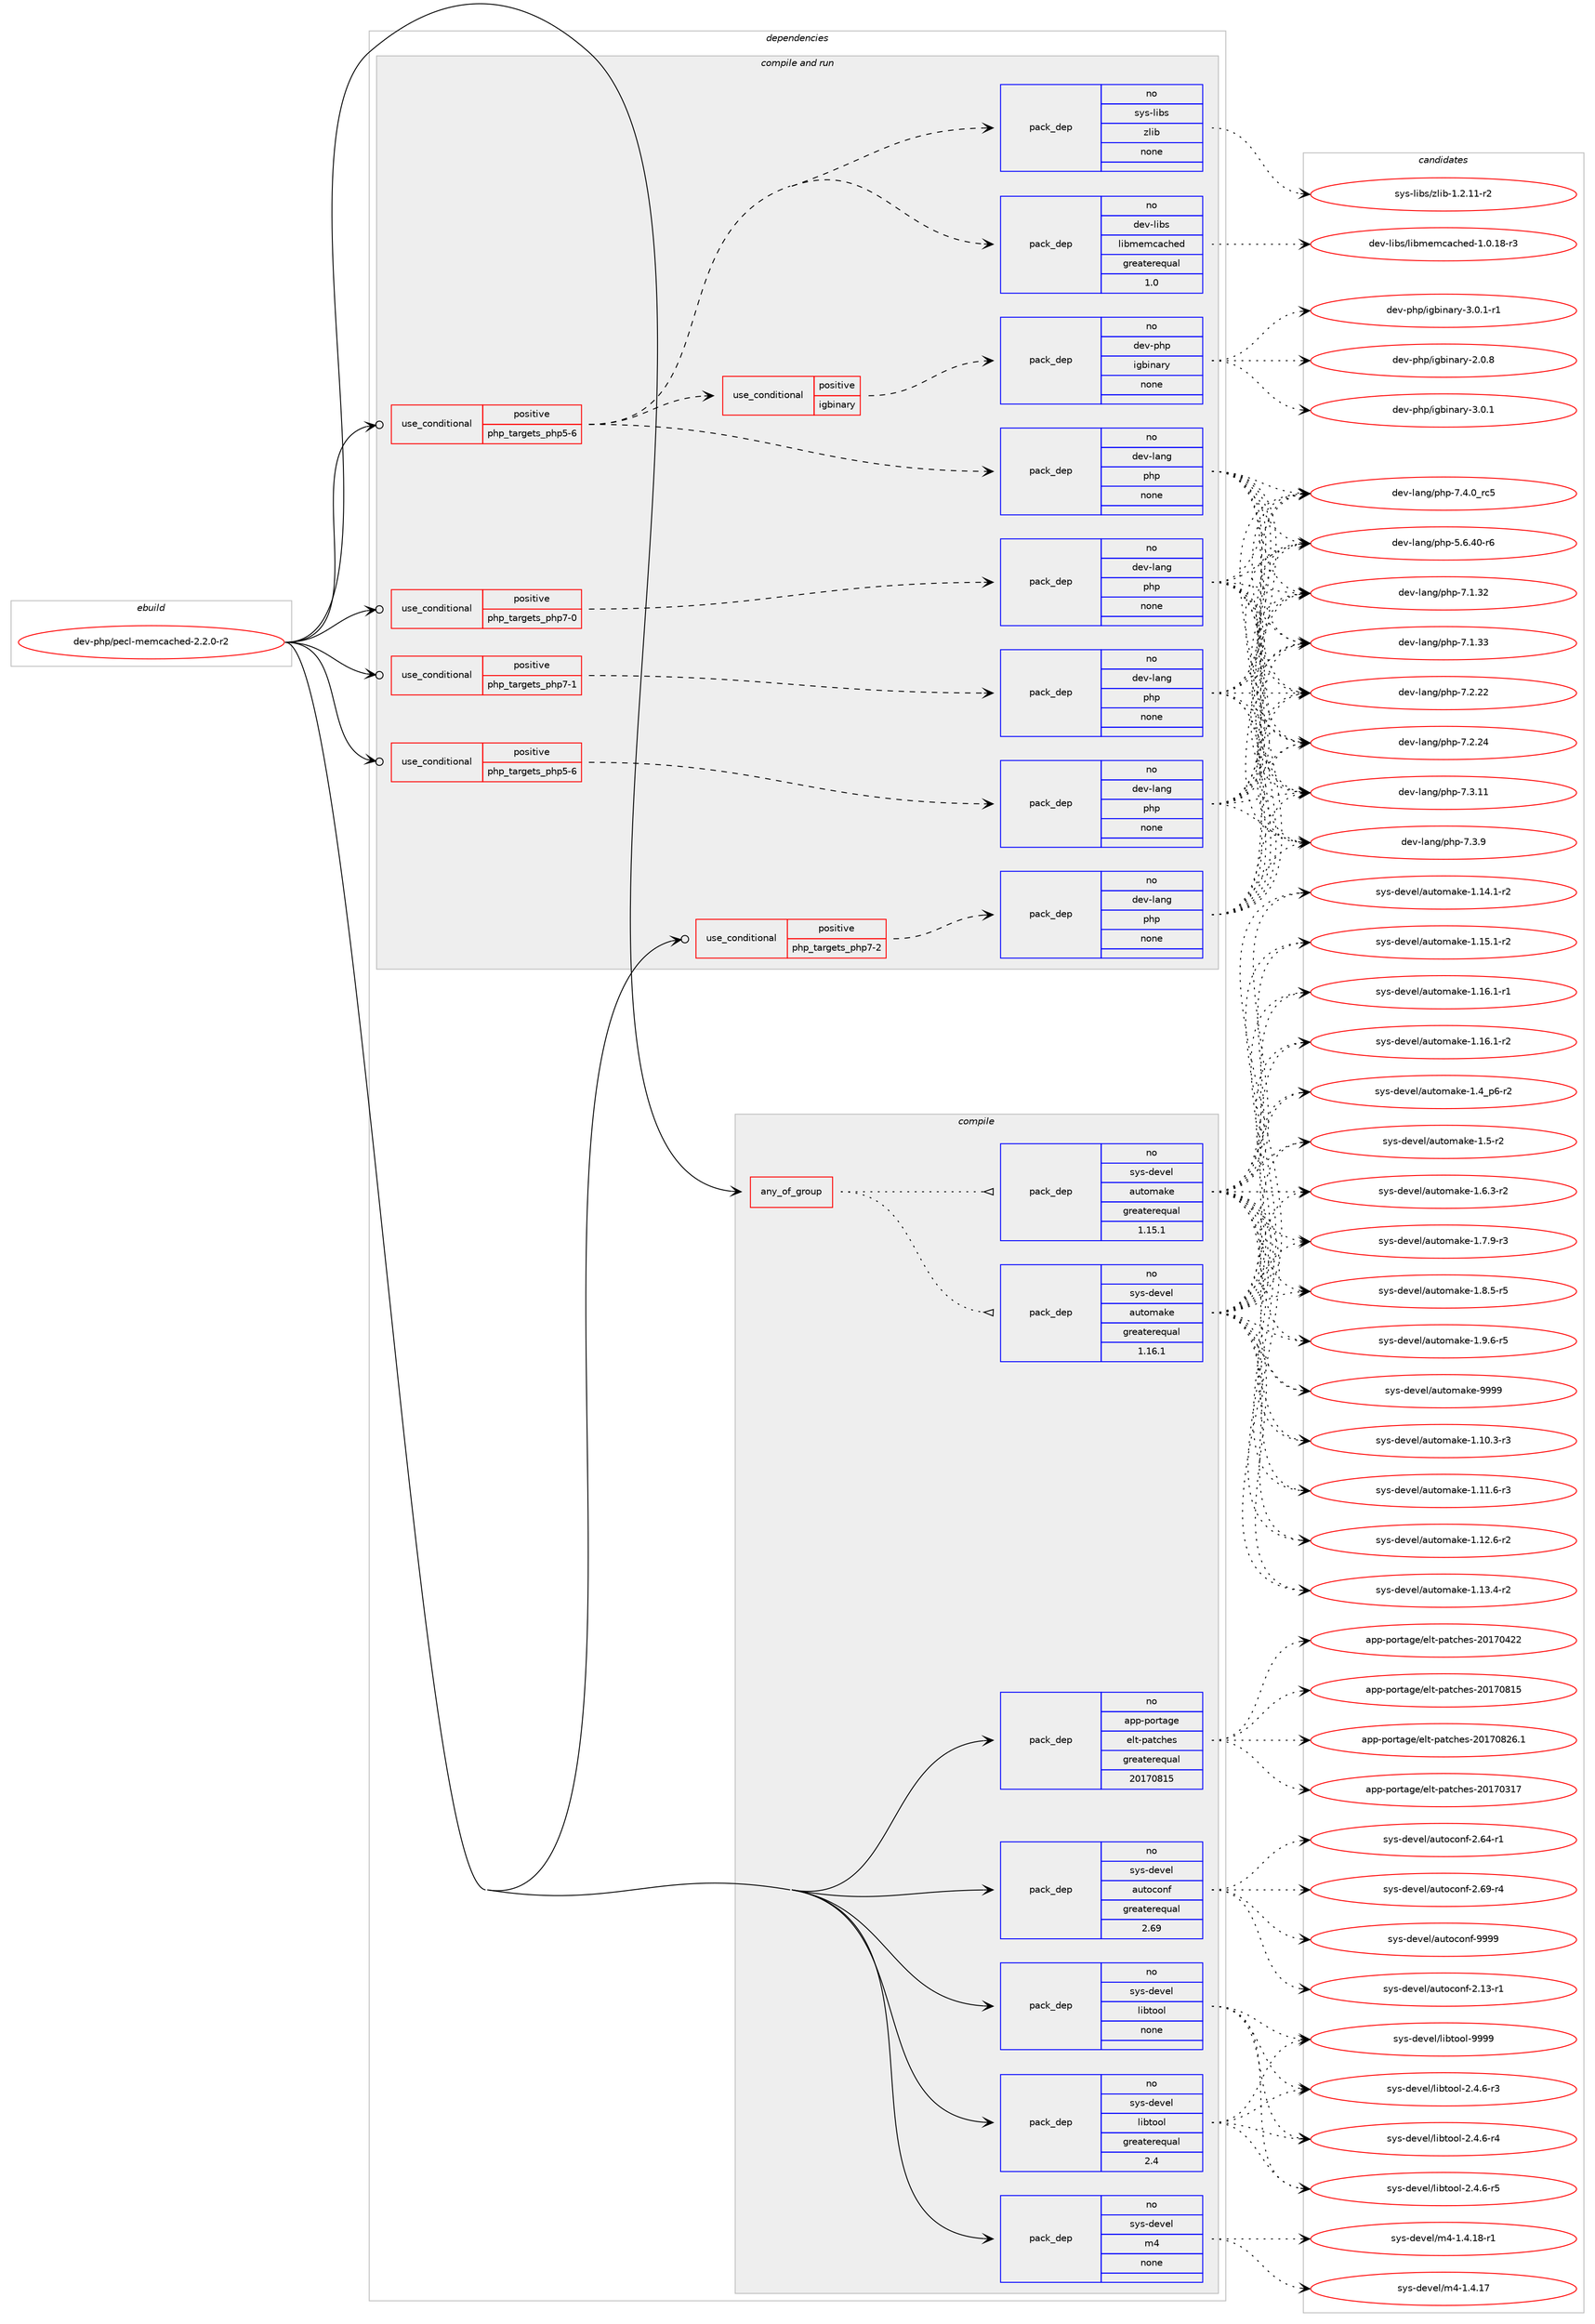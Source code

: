 digraph prolog {

# *************
# Graph options
# *************

newrank=true;
concentrate=true;
compound=true;
graph [rankdir=LR,fontname=Helvetica,fontsize=10,ranksep=1.5];#, ranksep=2.5, nodesep=0.2];
edge  [arrowhead=vee];
node  [fontname=Helvetica,fontsize=10];

# **********
# The ebuild
# **********

subgraph cluster_leftcol {
color=gray;
rank=same;
label=<<i>ebuild</i>>;
id [label="dev-php/pecl-memcached-2.2.0-r2", color=red, width=4, href="../dev-php/pecl-memcached-2.2.0-r2.svg"];
}

# ****************
# The dependencies
# ****************

subgraph cluster_midcol {
color=gray;
label=<<i>dependencies</i>>;
subgraph cluster_compile {
fillcolor="#eeeeee";
style=filled;
label=<<i>compile</i>>;
subgraph any11344 {
dependency590343 [label=<<TABLE BORDER="0" CELLBORDER="1" CELLSPACING="0" CELLPADDING="4"><TR><TD CELLPADDING="10">any_of_group</TD></TR></TABLE>>, shape=none, color=red];subgraph pack443657 {
dependency590344 [label=<<TABLE BORDER="0" CELLBORDER="1" CELLSPACING="0" CELLPADDING="4" WIDTH="220"><TR><TD ROWSPAN="6" CELLPADDING="30">pack_dep</TD></TR><TR><TD WIDTH="110">no</TD></TR><TR><TD>sys-devel</TD></TR><TR><TD>automake</TD></TR><TR><TD>greaterequal</TD></TR><TR><TD>1.16.1</TD></TR></TABLE>>, shape=none, color=blue];
}
dependency590343:e -> dependency590344:w [weight=20,style="dotted",arrowhead="oinv"];
subgraph pack443658 {
dependency590345 [label=<<TABLE BORDER="0" CELLBORDER="1" CELLSPACING="0" CELLPADDING="4" WIDTH="220"><TR><TD ROWSPAN="6" CELLPADDING="30">pack_dep</TD></TR><TR><TD WIDTH="110">no</TD></TR><TR><TD>sys-devel</TD></TR><TR><TD>automake</TD></TR><TR><TD>greaterequal</TD></TR><TR><TD>1.15.1</TD></TR></TABLE>>, shape=none, color=blue];
}
dependency590343:e -> dependency590345:w [weight=20,style="dotted",arrowhead="oinv"];
}
id:e -> dependency590343:w [weight=20,style="solid",arrowhead="vee"];
subgraph pack443659 {
dependency590346 [label=<<TABLE BORDER="0" CELLBORDER="1" CELLSPACING="0" CELLPADDING="4" WIDTH="220"><TR><TD ROWSPAN="6" CELLPADDING="30">pack_dep</TD></TR><TR><TD WIDTH="110">no</TD></TR><TR><TD>app-portage</TD></TR><TR><TD>elt-patches</TD></TR><TR><TD>greaterequal</TD></TR><TR><TD>20170815</TD></TR></TABLE>>, shape=none, color=blue];
}
id:e -> dependency590346:w [weight=20,style="solid",arrowhead="vee"];
subgraph pack443660 {
dependency590347 [label=<<TABLE BORDER="0" CELLBORDER="1" CELLSPACING="0" CELLPADDING="4" WIDTH="220"><TR><TD ROWSPAN="6" CELLPADDING="30">pack_dep</TD></TR><TR><TD WIDTH="110">no</TD></TR><TR><TD>sys-devel</TD></TR><TR><TD>autoconf</TD></TR><TR><TD>greaterequal</TD></TR><TR><TD>2.69</TD></TR></TABLE>>, shape=none, color=blue];
}
id:e -> dependency590347:w [weight=20,style="solid",arrowhead="vee"];
subgraph pack443661 {
dependency590348 [label=<<TABLE BORDER="0" CELLBORDER="1" CELLSPACING="0" CELLPADDING="4" WIDTH="220"><TR><TD ROWSPAN="6" CELLPADDING="30">pack_dep</TD></TR><TR><TD WIDTH="110">no</TD></TR><TR><TD>sys-devel</TD></TR><TR><TD>libtool</TD></TR><TR><TD>greaterequal</TD></TR><TR><TD>2.4</TD></TR></TABLE>>, shape=none, color=blue];
}
id:e -> dependency590348:w [weight=20,style="solid",arrowhead="vee"];
subgraph pack443662 {
dependency590349 [label=<<TABLE BORDER="0" CELLBORDER="1" CELLSPACING="0" CELLPADDING="4" WIDTH="220"><TR><TD ROWSPAN="6" CELLPADDING="30">pack_dep</TD></TR><TR><TD WIDTH="110">no</TD></TR><TR><TD>sys-devel</TD></TR><TR><TD>libtool</TD></TR><TR><TD>none</TD></TR><TR><TD></TD></TR></TABLE>>, shape=none, color=blue];
}
id:e -> dependency590349:w [weight=20,style="solid",arrowhead="vee"];
subgraph pack443663 {
dependency590350 [label=<<TABLE BORDER="0" CELLBORDER="1" CELLSPACING="0" CELLPADDING="4" WIDTH="220"><TR><TD ROWSPAN="6" CELLPADDING="30">pack_dep</TD></TR><TR><TD WIDTH="110">no</TD></TR><TR><TD>sys-devel</TD></TR><TR><TD>m4</TD></TR><TR><TD>none</TD></TR><TR><TD></TD></TR></TABLE>>, shape=none, color=blue];
}
id:e -> dependency590350:w [weight=20,style="solid",arrowhead="vee"];
}
subgraph cluster_compileandrun {
fillcolor="#eeeeee";
style=filled;
label=<<i>compile and run</i>>;
subgraph cond134977 {
dependency590351 [label=<<TABLE BORDER="0" CELLBORDER="1" CELLSPACING="0" CELLPADDING="4"><TR><TD ROWSPAN="3" CELLPADDING="10">use_conditional</TD></TR><TR><TD>positive</TD></TR><TR><TD>php_targets_php5-6</TD></TR></TABLE>>, shape=none, color=red];
subgraph pack443664 {
dependency590352 [label=<<TABLE BORDER="0" CELLBORDER="1" CELLSPACING="0" CELLPADDING="4" WIDTH="220"><TR><TD ROWSPAN="6" CELLPADDING="30">pack_dep</TD></TR><TR><TD WIDTH="110">no</TD></TR><TR><TD>dev-lang</TD></TR><TR><TD>php</TD></TR><TR><TD>none</TD></TR><TR><TD></TD></TR></TABLE>>, shape=none, color=blue];
}
dependency590351:e -> dependency590352:w [weight=20,style="dashed",arrowhead="vee"];
}
id:e -> dependency590351:w [weight=20,style="solid",arrowhead="odotvee"];
subgraph cond134978 {
dependency590353 [label=<<TABLE BORDER="0" CELLBORDER="1" CELLSPACING="0" CELLPADDING="4"><TR><TD ROWSPAN="3" CELLPADDING="10">use_conditional</TD></TR><TR><TD>positive</TD></TR><TR><TD>php_targets_php5-6</TD></TR></TABLE>>, shape=none, color=red];
subgraph pack443665 {
dependency590354 [label=<<TABLE BORDER="0" CELLBORDER="1" CELLSPACING="0" CELLPADDING="4" WIDTH="220"><TR><TD ROWSPAN="6" CELLPADDING="30">pack_dep</TD></TR><TR><TD WIDTH="110">no</TD></TR><TR><TD>dev-libs</TD></TR><TR><TD>libmemcached</TD></TR><TR><TD>greaterequal</TD></TR><TR><TD>1.0</TD></TR></TABLE>>, shape=none, color=blue];
}
dependency590353:e -> dependency590354:w [weight=20,style="dashed",arrowhead="vee"];
subgraph pack443666 {
dependency590355 [label=<<TABLE BORDER="0" CELLBORDER="1" CELLSPACING="0" CELLPADDING="4" WIDTH="220"><TR><TD ROWSPAN="6" CELLPADDING="30">pack_dep</TD></TR><TR><TD WIDTH="110">no</TD></TR><TR><TD>sys-libs</TD></TR><TR><TD>zlib</TD></TR><TR><TD>none</TD></TR><TR><TD></TD></TR></TABLE>>, shape=none, color=blue];
}
dependency590353:e -> dependency590355:w [weight=20,style="dashed",arrowhead="vee"];
subgraph pack443667 {
dependency590356 [label=<<TABLE BORDER="0" CELLBORDER="1" CELLSPACING="0" CELLPADDING="4" WIDTH="220"><TR><TD ROWSPAN="6" CELLPADDING="30">pack_dep</TD></TR><TR><TD WIDTH="110">no</TD></TR><TR><TD>dev-lang</TD></TR><TR><TD>php</TD></TR><TR><TD>none</TD></TR><TR><TD></TD></TR></TABLE>>, shape=none, color=blue];
}
dependency590353:e -> dependency590356:w [weight=20,style="dashed",arrowhead="vee"];
subgraph cond134979 {
dependency590357 [label=<<TABLE BORDER="0" CELLBORDER="1" CELLSPACING="0" CELLPADDING="4"><TR><TD ROWSPAN="3" CELLPADDING="10">use_conditional</TD></TR><TR><TD>positive</TD></TR><TR><TD>igbinary</TD></TR></TABLE>>, shape=none, color=red];
subgraph pack443668 {
dependency590358 [label=<<TABLE BORDER="0" CELLBORDER="1" CELLSPACING="0" CELLPADDING="4" WIDTH="220"><TR><TD ROWSPAN="6" CELLPADDING="30">pack_dep</TD></TR><TR><TD WIDTH="110">no</TD></TR><TR><TD>dev-php</TD></TR><TR><TD>igbinary</TD></TR><TR><TD>none</TD></TR><TR><TD></TD></TR></TABLE>>, shape=none, color=blue];
}
dependency590357:e -> dependency590358:w [weight=20,style="dashed",arrowhead="vee"];
}
dependency590353:e -> dependency590357:w [weight=20,style="dashed",arrowhead="vee"];
}
id:e -> dependency590353:w [weight=20,style="solid",arrowhead="odotvee"];
subgraph cond134980 {
dependency590359 [label=<<TABLE BORDER="0" CELLBORDER="1" CELLSPACING="0" CELLPADDING="4"><TR><TD ROWSPAN="3" CELLPADDING="10">use_conditional</TD></TR><TR><TD>positive</TD></TR><TR><TD>php_targets_php7-0</TD></TR></TABLE>>, shape=none, color=red];
subgraph pack443669 {
dependency590360 [label=<<TABLE BORDER="0" CELLBORDER="1" CELLSPACING="0" CELLPADDING="4" WIDTH="220"><TR><TD ROWSPAN="6" CELLPADDING="30">pack_dep</TD></TR><TR><TD WIDTH="110">no</TD></TR><TR><TD>dev-lang</TD></TR><TR><TD>php</TD></TR><TR><TD>none</TD></TR><TR><TD></TD></TR></TABLE>>, shape=none, color=blue];
}
dependency590359:e -> dependency590360:w [weight=20,style="dashed",arrowhead="vee"];
}
id:e -> dependency590359:w [weight=20,style="solid",arrowhead="odotvee"];
subgraph cond134981 {
dependency590361 [label=<<TABLE BORDER="0" CELLBORDER="1" CELLSPACING="0" CELLPADDING="4"><TR><TD ROWSPAN="3" CELLPADDING="10">use_conditional</TD></TR><TR><TD>positive</TD></TR><TR><TD>php_targets_php7-1</TD></TR></TABLE>>, shape=none, color=red];
subgraph pack443670 {
dependency590362 [label=<<TABLE BORDER="0" CELLBORDER="1" CELLSPACING="0" CELLPADDING="4" WIDTH="220"><TR><TD ROWSPAN="6" CELLPADDING="30">pack_dep</TD></TR><TR><TD WIDTH="110">no</TD></TR><TR><TD>dev-lang</TD></TR><TR><TD>php</TD></TR><TR><TD>none</TD></TR><TR><TD></TD></TR></TABLE>>, shape=none, color=blue];
}
dependency590361:e -> dependency590362:w [weight=20,style="dashed",arrowhead="vee"];
}
id:e -> dependency590361:w [weight=20,style="solid",arrowhead="odotvee"];
subgraph cond134982 {
dependency590363 [label=<<TABLE BORDER="0" CELLBORDER="1" CELLSPACING="0" CELLPADDING="4"><TR><TD ROWSPAN="3" CELLPADDING="10">use_conditional</TD></TR><TR><TD>positive</TD></TR><TR><TD>php_targets_php7-2</TD></TR></TABLE>>, shape=none, color=red];
subgraph pack443671 {
dependency590364 [label=<<TABLE BORDER="0" CELLBORDER="1" CELLSPACING="0" CELLPADDING="4" WIDTH="220"><TR><TD ROWSPAN="6" CELLPADDING="30">pack_dep</TD></TR><TR><TD WIDTH="110">no</TD></TR><TR><TD>dev-lang</TD></TR><TR><TD>php</TD></TR><TR><TD>none</TD></TR><TR><TD></TD></TR></TABLE>>, shape=none, color=blue];
}
dependency590363:e -> dependency590364:w [weight=20,style="dashed",arrowhead="vee"];
}
id:e -> dependency590363:w [weight=20,style="solid",arrowhead="odotvee"];
}
subgraph cluster_run {
fillcolor="#eeeeee";
style=filled;
label=<<i>run</i>>;
}
}

# **************
# The candidates
# **************

subgraph cluster_choices {
rank=same;
color=gray;
label=<<i>candidates</i>>;

subgraph choice443657 {
color=black;
nodesep=1;
choice11512111545100101118101108479711711611110997107101454946494846514511451 [label="sys-devel/automake-1.10.3-r3", color=red, width=4,href="../sys-devel/automake-1.10.3-r3.svg"];
choice11512111545100101118101108479711711611110997107101454946494946544511451 [label="sys-devel/automake-1.11.6-r3", color=red, width=4,href="../sys-devel/automake-1.11.6-r3.svg"];
choice11512111545100101118101108479711711611110997107101454946495046544511450 [label="sys-devel/automake-1.12.6-r2", color=red, width=4,href="../sys-devel/automake-1.12.6-r2.svg"];
choice11512111545100101118101108479711711611110997107101454946495146524511450 [label="sys-devel/automake-1.13.4-r2", color=red, width=4,href="../sys-devel/automake-1.13.4-r2.svg"];
choice11512111545100101118101108479711711611110997107101454946495246494511450 [label="sys-devel/automake-1.14.1-r2", color=red, width=4,href="../sys-devel/automake-1.14.1-r2.svg"];
choice11512111545100101118101108479711711611110997107101454946495346494511450 [label="sys-devel/automake-1.15.1-r2", color=red, width=4,href="../sys-devel/automake-1.15.1-r2.svg"];
choice11512111545100101118101108479711711611110997107101454946495446494511449 [label="sys-devel/automake-1.16.1-r1", color=red, width=4,href="../sys-devel/automake-1.16.1-r1.svg"];
choice11512111545100101118101108479711711611110997107101454946495446494511450 [label="sys-devel/automake-1.16.1-r2", color=red, width=4,href="../sys-devel/automake-1.16.1-r2.svg"];
choice115121115451001011181011084797117116111109971071014549465295112544511450 [label="sys-devel/automake-1.4_p6-r2", color=red, width=4,href="../sys-devel/automake-1.4_p6-r2.svg"];
choice11512111545100101118101108479711711611110997107101454946534511450 [label="sys-devel/automake-1.5-r2", color=red, width=4,href="../sys-devel/automake-1.5-r2.svg"];
choice115121115451001011181011084797117116111109971071014549465446514511450 [label="sys-devel/automake-1.6.3-r2", color=red, width=4,href="../sys-devel/automake-1.6.3-r2.svg"];
choice115121115451001011181011084797117116111109971071014549465546574511451 [label="sys-devel/automake-1.7.9-r3", color=red, width=4,href="../sys-devel/automake-1.7.9-r3.svg"];
choice115121115451001011181011084797117116111109971071014549465646534511453 [label="sys-devel/automake-1.8.5-r5", color=red, width=4,href="../sys-devel/automake-1.8.5-r5.svg"];
choice115121115451001011181011084797117116111109971071014549465746544511453 [label="sys-devel/automake-1.9.6-r5", color=red, width=4,href="../sys-devel/automake-1.9.6-r5.svg"];
choice115121115451001011181011084797117116111109971071014557575757 [label="sys-devel/automake-9999", color=red, width=4,href="../sys-devel/automake-9999.svg"];
dependency590344:e -> choice11512111545100101118101108479711711611110997107101454946494846514511451:w [style=dotted,weight="100"];
dependency590344:e -> choice11512111545100101118101108479711711611110997107101454946494946544511451:w [style=dotted,weight="100"];
dependency590344:e -> choice11512111545100101118101108479711711611110997107101454946495046544511450:w [style=dotted,weight="100"];
dependency590344:e -> choice11512111545100101118101108479711711611110997107101454946495146524511450:w [style=dotted,weight="100"];
dependency590344:e -> choice11512111545100101118101108479711711611110997107101454946495246494511450:w [style=dotted,weight="100"];
dependency590344:e -> choice11512111545100101118101108479711711611110997107101454946495346494511450:w [style=dotted,weight="100"];
dependency590344:e -> choice11512111545100101118101108479711711611110997107101454946495446494511449:w [style=dotted,weight="100"];
dependency590344:e -> choice11512111545100101118101108479711711611110997107101454946495446494511450:w [style=dotted,weight="100"];
dependency590344:e -> choice115121115451001011181011084797117116111109971071014549465295112544511450:w [style=dotted,weight="100"];
dependency590344:e -> choice11512111545100101118101108479711711611110997107101454946534511450:w [style=dotted,weight="100"];
dependency590344:e -> choice115121115451001011181011084797117116111109971071014549465446514511450:w [style=dotted,weight="100"];
dependency590344:e -> choice115121115451001011181011084797117116111109971071014549465546574511451:w [style=dotted,weight="100"];
dependency590344:e -> choice115121115451001011181011084797117116111109971071014549465646534511453:w [style=dotted,weight="100"];
dependency590344:e -> choice115121115451001011181011084797117116111109971071014549465746544511453:w [style=dotted,weight="100"];
dependency590344:e -> choice115121115451001011181011084797117116111109971071014557575757:w [style=dotted,weight="100"];
}
subgraph choice443658 {
color=black;
nodesep=1;
choice11512111545100101118101108479711711611110997107101454946494846514511451 [label="sys-devel/automake-1.10.3-r3", color=red, width=4,href="../sys-devel/automake-1.10.3-r3.svg"];
choice11512111545100101118101108479711711611110997107101454946494946544511451 [label="sys-devel/automake-1.11.6-r3", color=red, width=4,href="../sys-devel/automake-1.11.6-r3.svg"];
choice11512111545100101118101108479711711611110997107101454946495046544511450 [label="sys-devel/automake-1.12.6-r2", color=red, width=4,href="../sys-devel/automake-1.12.6-r2.svg"];
choice11512111545100101118101108479711711611110997107101454946495146524511450 [label="sys-devel/automake-1.13.4-r2", color=red, width=4,href="../sys-devel/automake-1.13.4-r2.svg"];
choice11512111545100101118101108479711711611110997107101454946495246494511450 [label="sys-devel/automake-1.14.1-r2", color=red, width=4,href="../sys-devel/automake-1.14.1-r2.svg"];
choice11512111545100101118101108479711711611110997107101454946495346494511450 [label="sys-devel/automake-1.15.1-r2", color=red, width=4,href="../sys-devel/automake-1.15.1-r2.svg"];
choice11512111545100101118101108479711711611110997107101454946495446494511449 [label="sys-devel/automake-1.16.1-r1", color=red, width=4,href="../sys-devel/automake-1.16.1-r1.svg"];
choice11512111545100101118101108479711711611110997107101454946495446494511450 [label="sys-devel/automake-1.16.1-r2", color=red, width=4,href="../sys-devel/automake-1.16.1-r2.svg"];
choice115121115451001011181011084797117116111109971071014549465295112544511450 [label="sys-devel/automake-1.4_p6-r2", color=red, width=4,href="../sys-devel/automake-1.4_p6-r2.svg"];
choice11512111545100101118101108479711711611110997107101454946534511450 [label="sys-devel/automake-1.5-r2", color=red, width=4,href="../sys-devel/automake-1.5-r2.svg"];
choice115121115451001011181011084797117116111109971071014549465446514511450 [label="sys-devel/automake-1.6.3-r2", color=red, width=4,href="../sys-devel/automake-1.6.3-r2.svg"];
choice115121115451001011181011084797117116111109971071014549465546574511451 [label="sys-devel/automake-1.7.9-r3", color=red, width=4,href="../sys-devel/automake-1.7.9-r3.svg"];
choice115121115451001011181011084797117116111109971071014549465646534511453 [label="sys-devel/automake-1.8.5-r5", color=red, width=4,href="../sys-devel/automake-1.8.5-r5.svg"];
choice115121115451001011181011084797117116111109971071014549465746544511453 [label="sys-devel/automake-1.9.6-r5", color=red, width=4,href="../sys-devel/automake-1.9.6-r5.svg"];
choice115121115451001011181011084797117116111109971071014557575757 [label="sys-devel/automake-9999", color=red, width=4,href="../sys-devel/automake-9999.svg"];
dependency590345:e -> choice11512111545100101118101108479711711611110997107101454946494846514511451:w [style=dotted,weight="100"];
dependency590345:e -> choice11512111545100101118101108479711711611110997107101454946494946544511451:w [style=dotted,weight="100"];
dependency590345:e -> choice11512111545100101118101108479711711611110997107101454946495046544511450:w [style=dotted,weight="100"];
dependency590345:e -> choice11512111545100101118101108479711711611110997107101454946495146524511450:w [style=dotted,weight="100"];
dependency590345:e -> choice11512111545100101118101108479711711611110997107101454946495246494511450:w [style=dotted,weight="100"];
dependency590345:e -> choice11512111545100101118101108479711711611110997107101454946495346494511450:w [style=dotted,weight="100"];
dependency590345:e -> choice11512111545100101118101108479711711611110997107101454946495446494511449:w [style=dotted,weight="100"];
dependency590345:e -> choice11512111545100101118101108479711711611110997107101454946495446494511450:w [style=dotted,weight="100"];
dependency590345:e -> choice115121115451001011181011084797117116111109971071014549465295112544511450:w [style=dotted,weight="100"];
dependency590345:e -> choice11512111545100101118101108479711711611110997107101454946534511450:w [style=dotted,weight="100"];
dependency590345:e -> choice115121115451001011181011084797117116111109971071014549465446514511450:w [style=dotted,weight="100"];
dependency590345:e -> choice115121115451001011181011084797117116111109971071014549465546574511451:w [style=dotted,weight="100"];
dependency590345:e -> choice115121115451001011181011084797117116111109971071014549465646534511453:w [style=dotted,weight="100"];
dependency590345:e -> choice115121115451001011181011084797117116111109971071014549465746544511453:w [style=dotted,weight="100"];
dependency590345:e -> choice115121115451001011181011084797117116111109971071014557575757:w [style=dotted,weight="100"];
}
subgraph choice443659 {
color=black;
nodesep=1;
choice97112112451121111141169710310147101108116451129711699104101115455048495548514955 [label="app-portage/elt-patches-20170317", color=red, width=4,href="../app-portage/elt-patches-20170317.svg"];
choice97112112451121111141169710310147101108116451129711699104101115455048495548525050 [label="app-portage/elt-patches-20170422", color=red, width=4,href="../app-portage/elt-patches-20170422.svg"];
choice97112112451121111141169710310147101108116451129711699104101115455048495548564953 [label="app-portage/elt-patches-20170815", color=red, width=4,href="../app-portage/elt-patches-20170815.svg"];
choice971121124511211111411697103101471011081164511297116991041011154550484955485650544649 [label="app-portage/elt-patches-20170826.1", color=red, width=4,href="../app-portage/elt-patches-20170826.1.svg"];
dependency590346:e -> choice97112112451121111141169710310147101108116451129711699104101115455048495548514955:w [style=dotted,weight="100"];
dependency590346:e -> choice97112112451121111141169710310147101108116451129711699104101115455048495548525050:w [style=dotted,weight="100"];
dependency590346:e -> choice97112112451121111141169710310147101108116451129711699104101115455048495548564953:w [style=dotted,weight="100"];
dependency590346:e -> choice971121124511211111411697103101471011081164511297116991041011154550484955485650544649:w [style=dotted,weight="100"];
}
subgraph choice443660 {
color=black;
nodesep=1;
choice1151211154510010111810110847971171161119911111010245504649514511449 [label="sys-devel/autoconf-2.13-r1", color=red, width=4,href="../sys-devel/autoconf-2.13-r1.svg"];
choice1151211154510010111810110847971171161119911111010245504654524511449 [label="sys-devel/autoconf-2.64-r1", color=red, width=4,href="../sys-devel/autoconf-2.64-r1.svg"];
choice1151211154510010111810110847971171161119911111010245504654574511452 [label="sys-devel/autoconf-2.69-r4", color=red, width=4,href="../sys-devel/autoconf-2.69-r4.svg"];
choice115121115451001011181011084797117116111991111101024557575757 [label="sys-devel/autoconf-9999", color=red, width=4,href="../sys-devel/autoconf-9999.svg"];
dependency590347:e -> choice1151211154510010111810110847971171161119911111010245504649514511449:w [style=dotted,weight="100"];
dependency590347:e -> choice1151211154510010111810110847971171161119911111010245504654524511449:w [style=dotted,weight="100"];
dependency590347:e -> choice1151211154510010111810110847971171161119911111010245504654574511452:w [style=dotted,weight="100"];
dependency590347:e -> choice115121115451001011181011084797117116111991111101024557575757:w [style=dotted,weight="100"];
}
subgraph choice443661 {
color=black;
nodesep=1;
choice1151211154510010111810110847108105981161111111084550465246544511451 [label="sys-devel/libtool-2.4.6-r3", color=red, width=4,href="../sys-devel/libtool-2.4.6-r3.svg"];
choice1151211154510010111810110847108105981161111111084550465246544511452 [label="sys-devel/libtool-2.4.6-r4", color=red, width=4,href="../sys-devel/libtool-2.4.6-r4.svg"];
choice1151211154510010111810110847108105981161111111084550465246544511453 [label="sys-devel/libtool-2.4.6-r5", color=red, width=4,href="../sys-devel/libtool-2.4.6-r5.svg"];
choice1151211154510010111810110847108105981161111111084557575757 [label="sys-devel/libtool-9999", color=red, width=4,href="../sys-devel/libtool-9999.svg"];
dependency590348:e -> choice1151211154510010111810110847108105981161111111084550465246544511451:w [style=dotted,weight="100"];
dependency590348:e -> choice1151211154510010111810110847108105981161111111084550465246544511452:w [style=dotted,weight="100"];
dependency590348:e -> choice1151211154510010111810110847108105981161111111084550465246544511453:w [style=dotted,weight="100"];
dependency590348:e -> choice1151211154510010111810110847108105981161111111084557575757:w [style=dotted,weight="100"];
}
subgraph choice443662 {
color=black;
nodesep=1;
choice1151211154510010111810110847108105981161111111084550465246544511451 [label="sys-devel/libtool-2.4.6-r3", color=red, width=4,href="../sys-devel/libtool-2.4.6-r3.svg"];
choice1151211154510010111810110847108105981161111111084550465246544511452 [label="sys-devel/libtool-2.4.6-r4", color=red, width=4,href="../sys-devel/libtool-2.4.6-r4.svg"];
choice1151211154510010111810110847108105981161111111084550465246544511453 [label="sys-devel/libtool-2.4.6-r5", color=red, width=4,href="../sys-devel/libtool-2.4.6-r5.svg"];
choice1151211154510010111810110847108105981161111111084557575757 [label="sys-devel/libtool-9999", color=red, width=4,href="../sys-devel/libtool-9999.svg"];
dependency590349:e -> choice1151211154510010111810110847108105981161111111084550465246544511451:w [style=dotted,weight="100"];
dependency590349:e -> choice1151211154510010111810110847108105981161111111084550465246544511452:w [style=dotted,weight="100"];
dependency590349:e -> choice1151211154510010111810110847108105981161111111084550465246544511453:w [style=dotted,weight="100"];
dependency590349:e -> choice1151211154510010111810110847108105981161111111084557575757:w [style=dotted,weight="100"];
}
subgraph choice443663 {
color=black;
nodesep=1;
choice11512111545100101118101108471095245494652464955 [label="sys-devel/m4-1.4.17", color=red, width=4,href="../sys-devel/m4-1.4.17.svg"];
choice115121115451001011181011084710952454946524649564511449 [label="sys-devel/m4-1.4.18-r1", color=red, width=4,href="../sys-devel/m4-1.4.18-r1.svg"];
dependency590350:e -> choice11512111545100101118101108471095245494652464955:w [style=dotted,weight="100"];
dependency590350:e -> choice115121115451001011181011084710952454946524649564511449:w [style=dotted,weight="100"];
}
subgraph choice443664 {
color=black;
nodesep=1;
choice100101118451089711010347112104112455346544652484511454 [label="dev-lang/php-5.6.40-r6", color=red, width=4,href="../dev-lang/php-5.6.40-r6.svg"];
choice10010111845108971101034711210411245554649465150 [label="dev-lang/php-7.1.32", color=red, width=4,href="../dev-lang/php-7.1.32.svg"];
choice10010111845108971101034711210411245554649465151 [label="dev-lang/php-7.1.33", color=red, width=4,href="../dev-lang/php-7.1.33.svg"];
choice10010111845108971101034711210411245554650465050 [label="dev-lang/php-7.2.22", color=red, width=4,href="../dev-lang/php-7.2.22.svg"];
choice10010111845108971101034711210411245554650465052 [label="dev-lang/php-7.2.24", color=red, width=4,href="../dev-lang/php-7.2.24.svg"];
choice10010111845108971101034711210411245554651464949 [label="dev-lang/php-7.3.11", color=red, width=4,href="../dev-lang/php-7.3.11.svg"];
choice100101118451089711010347112104112455546514657 [label="dev-lang/php-7.3.9", color=red, width=4,href="../dev-lang/php-7.3.9.svg"];
choice100101118451089711010347112104112455546524648951149953 [label="dev-lang/php-7.4.0_rc5", color=red, width=4,href="../dev-lang/php-7.4.0_rc5.svg"];
dependency590352:e -> choice100101118451089711010347112104112455346544652484511454:w [style=dotted,weight="100"];
dependency590352:e -> choice10010111845108971101034711210411245554649465150:w [style=dotted,weight="100"];
dependency590352:e -> choice10010111845108971101034711210411245554649465151:w [style=dotted,weight="100"];
dependency590352:e -> choice10010111845108971101034711210411245554650465050:w [style=dotted,weight="100"];
dependency590352:e -> choice10010111845108971101034711210411245554650465052:w [style=dotted,weight="100"];
dependency590352:e -> choice10010111845108971101034711210411245554651464949:w [style=dotted,weight="100"];
dependency590352:e -> choice100101118451089711010347112104112455546514657:w [style=dotted,weight="100"];
dependency590352:e -> choice100101118451089711010347112104112455546524648951149953:w [style=dotted,weight="100"];
}
subgraph choice443665 {
color=black;
nodesep=1;
choice10010111845108105981154710810598109101109999799104101100454946484649564511451 [label="dev-libs/libmemcached-1.0.18-r3", color=red, width=4,href="../dev-libs/libmemcached-1.0.18-r3.svg"];
dependency590354:e -> choice10010111845108105981154710810598109101109999799104101100454946484649564511451:w [style=dotted,weight="100"];
}
subgraph choice443666 {
color=black;
nodesep=1;
choice11512111545108105981154712210810598454946504649494511450 [label="sys-libs/zlib-1.2.11-r2", color=red, width=4,href="../sys-libs/zlib-1.2.11-r2.svg"];
dependency590355:e -> choice11512111545108105981154712210810598454946504649494511450:w [style=dotted,weight="100"];
}
subgraph choice443667 {
color=black;
nodesep=1;
choice100101118451089711010347112104112455346544652484511454 [label="dev-lang/php-5.6.40-r6", color=red, width=4,href="../dev-lang/php-5.6.40-r6.svg"];
choice10010111845108971101034711210411245554649465150 [label="dev-lang/php-7.1.32", color=red, width=4,href="../dev-lang/php-7.1.32.svg"];
choice10010111845108971101034711210411245554649465151 [label="dev-lang/php-7.1.33", color=red, width=4,href="../dev-lang/php-7.1.33.svg"];
choice10010111845108971101034711210411245554650465050 [label="dev-lang/php-7.2.22", color=red, width=4,href="../dev-lang/php-7.2.22.svg"];
choice10010111845108971101034711210411245554650465052 [label="dev-lang/php-7.2.24", color=red, width=4,href="../dev-lang/php-7.2.24.svg"];
choice10010111845108971101034711210411245554651464949 [label="dev-lang/php-7.3.11", color=red, width=4,href="../dev-lang/php-7.3.11.svg"];
choice100101118451089711010347112104112455546514657 [label="dev-lang/php-7.3.9", color=red, width=4,href="../dev-lang/php-7.3.9.svg"];
choice100101118451089711010347112104112455546524648951149953 [label="dev-lang/php-7.4.0_rc5", color=red, width=4,href="../dev-lang/php-7.4.0_rc5.svg"];
dependency590356:e -> choice100101118451089711010347112104112455346544652484511454:w [style=dotted,weight="100"];
dependency590356:e -> choice10010111845108971101034711210411245554649465150:w [style=dotted,weight="100"];
dependency590356:e -> choice10010111845108971101034711210411245554649465151:w [style=dotted,weight="100"];
dependency590356:e -> choice10010111845108971101034711210411245554650465050:w [style=dotted,weight="100"];
dependency590356:e -> choice10010111845108971101034711210411245554650465052:w [style=dotted,weight="100"];
dependency590356:e -> choice10010111845108971101034711210411245554651464949:w [style=dotted,weight="100"];
dependency590356:e -> choice100101118451089711010347112104112455546514657:w [style=dotted,weight="100"];
dependency590356:e -> choice100101118451089711010347112104112455546524648951149953:w [style=dotted,weight="100"];
}
subgraph choice443668 {
color=black;
nodesep=1;
choice10010111845112104112471051039810511097114121455046484656 [label="dev-php/igbinary-2.0.8", color=red, width=4,href="../dev-php/igbinary-2.0.8.svg"];
choice10010111845112104112471051039810511097114121455146484649 [label="dev-php/igbinary-3.0.1", color=red, width=4,href="../dev-php/igbinary-3.0.1.svg"];
choice100101118451121041124710510398105110971141214551464846494511449 [label="dev-php/igbinary-3.0.1-r1", color=red, width=4,href="../dev-php/igbinary-3.0.1-r1.svg"];
dependency590358:e -> choice10010111845112104112471051039810511097114121455046484656:w [style=dotted,weight="100"];
dependency590358:e -> choice10010111845112104112471051039810511097114121455146484649:w [style=dotted,weight="100"];
dependency590358:e -> choice100101118451121041124710510398105110971141214551464846494511449:w [style=dotted,weight="100"];
}
subgraph choice443669 {
color=black;
nodesep=1;
choice100101118451089711010347112104112455346544652484511454 [label="dev-lang/php-5.6.40-r6", color=red, width=4,href="../dev-lang/php-5.6.40-r6.svg"];
choice10010111845108971101034711210411245554649465150 [label="dev-lang/php-7.1.32", color=red, width=4,href="../dev-lang/php-7.1.32.svg"];
choice10010111845108971101034711210411245554649465151 [label="dev-lang/php-7.1.33", color=red, width=4,href="../dev-lang/php-7.1.33.svg"];
choice10010111845108971101034711210411245554650465050 [label="dev-lang/php-7.2.22", color=red, width=4,href="../dev-lang/php-7.2.22.svg"];
choice10010111845108971101034711210411245554650465052 [label="dev-lang/php-7.2.24", color=red, width=4,href="../dev-lang/php-7.2.24.svg"];
choice10010111845108971101034711210411245554651464949 [label="dev-lang/php-7.3.11", color=red, width=4,href="../dev-lang/php-7.3.11.svg"];
choice100101118451089711010347112104112455546514657 [label="dev-lang/php-7.3.9", color=red, width=4,href="../dev-lang/php-7.3.9.svg"];
choice100101118451089711010347112104112455546524648951149953 [label="dev-lang/php-7.4.0_rc5", color=red, width=4,href="../dev-lang/php-7.4.0_rc5.svg"];
dependency590360:e -> choice100101118451089711010347112104112455346544652484511454:w [style=dotted,weight="100"];
dependency590360:e -> choice10010111845108971101034711210411245554649465150:w [style=dotted,weight="100"];
dependency590360:e -> choice10010111845108971101034711210411245554649465151:w [style=dotted,weight="100"];
dependency590360:e -> choice10010111845108971101034711210411245554650465050:w [style=dotted,weight="100"];
dependency590360:e -> choice10010111845108971101034711210411245554650465052:w [style=dotted,weight="100"];
dependency590360:e -> choice10010111845108971101034711210411245554651464949:w [style=dotted,weight="100"];
dependency590360:e -> choice100101118451089711010347112104112455546514657:w [style=dotted,weight="100"];
dependency590360:e -> choice100101118451089711010347112104112455546524648951149953:w [style=dotted,weight="100"];
}
subgraph choice443670 {
color=black;
nodesep=1;
choice100101118451089711010347112104112455346544652484511454 [label="dev-lang/php-5.6.40-r6", color=red, width=4,href="../dev-lang/php-5.6.40-r6.svg"];
choice10010111845108971101034711210411245554649465150 [label="dev-lang/php-7.1.32", color=red, width=4,href="../dev-lang/php-7.1.32.svg"];
choice10010111845108971101034711210411245554649465151 [label="dev-lang/php-7.1.33", color=red, width=4,href="../dev-lang/php-7.1.33.svg"];
choice10010111845108971101034711210411245554650465050 [label="dev-lang/php-7.2.22", color=red, width=4,href="../dev-lang/php-7.2.22.svg"];
choice10010111845108971101034711210411245554650465052 [label="dev-lang/php-7.2.24", color=red, width=4,href="../dev-lang/php-7.2.24.svg"];
choice10010111845108971101034711210411245554651464949 [label="dev-lang/php-7.3.11", color=red, width=4,href="../dev-lang/php-7.3.11.svg"];
choice100101118451089711010347112104112455546514657 [label="dev-lang/php-7.3.9", color=red, width=4,href="../dev-lang/php-7.3.9.svg"];
choice100101118451089711010347112104112455546524648951149953 [label="dev-lang/php-7.4.0_rc5", color=red, width=4,href="../dev-lang/php-7.4.0_rc5.svg"];
dependency590362:e -> choice100101118451089711010347112104112455346544652484511454:w [style=dotted,weight="100"];
dependency590362:e -> choice10010111845108971101034711210411245554649465150:w [style=dotted,weight="100"];
dependency590362:e -> choice10010111845108971101034711210411245554649465151:w [style=dotted,weight="100"];
dependency590362:e -> choice10010111845108971101034711210411245554650465050:w [style=dotted,weight="100"];
dependency590362:e -> choice10010111845108971101034711210411245554650465052:w [style=dotted,weight="100"];
dependency590362:e -> choice10010111845108971101034711210411245554651464949:w [style=dotted,weight="100"];
dependency590362:e -> choice100101118451089711010347112104112455546514657:w [style=dotted,weight="100"];
dependency590362:e -> choice100101118451089711010347112104112455546524648951149953:w [style=dotted,weight="100"];
}
subgraph choice443671 {
color=black;
nodesep=1;
choice100101118451089711010347112104112455346544652484511454 [label="dev-lang/php-5.6.40-r6", color=red, width=4,href="../dev-lang/php-5.6.40-r6.svg"];
choice10010111845108971101034711210411245554649465150 [label="dev-lang/php-7.1.32", color=red, width=4,href="../dev-lang/php-7.1.32.svg"];
choice10010111845108971101034711210411245554649465151 [label="dev-lang/php-7.1.33", color=red, width=4,href="../dev-lang/php-7.1.33.svg"];
choice10010111845108971101034711210411245554650465050 [label="dev-lang/php-7.2.22", color=red, width=4,href="../dev-lang/php-7.2.22.svg"];
choice10010111845108971101034711210411245554650465052 [label="dev-lang/php-7.2.24", color=red, width=4,href="../dev-lang/php-7.2.24.svg"];
choice10010111845108971101034711210411245554651464949 [label="dev-lang/php-7.3.11", color=red, width=4,href="../dev-lang/php-7.3.11.svg"];
choice100101118451089711010347112104112455546514657 [label="dev-lang/php-7.3.9", color=red, width=4,href="../dev-lang/php-7.3.9.svg"];
choice100101118451089711010347112104112455546524648951149953 [label="dev-lang/php-7.4.0_rc5", color=red, width=4,href="../dev-lang/php-7.4.0_rc5.svg"];
dependency590364:e -> choice100101118451089711010347112104112455346544652484511454:w [style=dotted,weight="100"];
dependency590364:e -> choice10010111845108971101034711210411245554649465150:w [style=dotted,weight="100"];
dependency590364:e -> choice10010111845108971101034711210411245554649465151:w [style=dotted,weight="100"];
dependency590364:e -> choice10010111845108971101034711210411245554650465050:w [style=dotted,weight="100"];
dependency590364:e -> choice10010111845108971101034711210411245554650465052:w [style=dotted,weight="100"];
dependency590364:e -> choice10010111845108971101034711210411245554651464949:w [style=dotted,weight="100"];
dependency590364:e -> choice100101118451089711010347112104112455546514657:w [style=dotted,weight="100"];
dependency590364:e -> choice100101118451089711010347112104112455546524648951149953:w [style=dotted,weight="100"];
}
}

}
